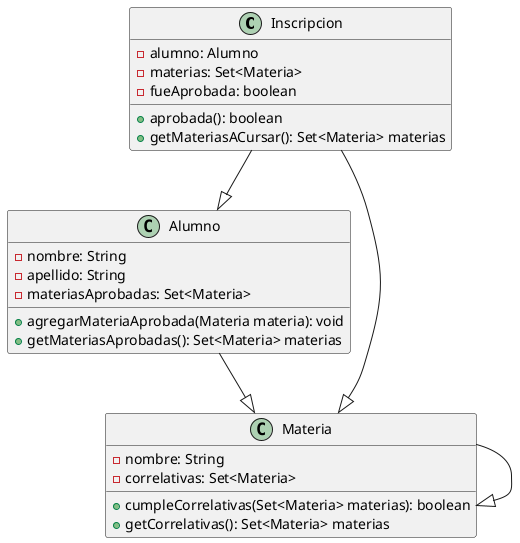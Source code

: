 @startuml
class Inscripcion{
    - alumno: Alumno
    - materias: Set<Materia>
    - fueAprobada: boolean

    +aprobada(): boolean
    +getMateriasACursar(): Set<Materia> materias

}

class Alumno{
    - nombre: String
    - apellido: String
    - materiasAprobadas: Set<Materia>

    + agregarMateriaAprobada(Materia materia): void
    + getMateriasAprobadas(): Set<Materia> materias

}

class Materia{
    - nombre: String
    - correlativas: Set<Materia>

    + cumpleCorrelativas(Set<Materia> materias): boolean
    + getCorrelativas(): Set<Materia> materias
}

Inscripcion --|> Alumno
Inscripcion --|> Materia
Alumno --|> Materia
Materia --|> Materia

@enduml